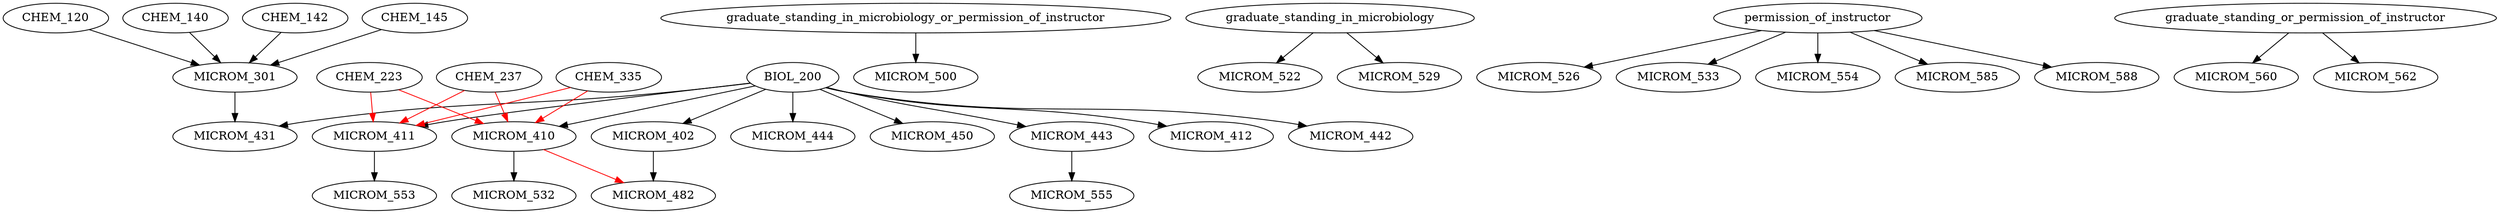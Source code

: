 digraph G {
    edge [color=black];
    CHEM_120 -> MICROM_301;
    CHEM_140 -> MICROM_301;
    CHEM_142 -> MICROM_301;
    CHEM_145 -> MICROM_301;
    edge [color=black];
    BIOL_200 -> MICROM_402;
    edge [color=black];
    BIOL_200 -> MICROM_410;
    edge [color=red];
    CHEM_223 -> MICROM_410;
    CHEM_237 -> MICROM_410;
    CHEM_335 -> MICROM_410;
    edge [color=black];
    BIOL_200 -> MICROM_411;
    edge [color=red];
    CHEM_223 -> MICROM_411;
    CHEM_237 -> MICROM_411;
    CHEM_335 -> MICROM_411;
    edge [color=black];
    BIOL_200 -> MICROM_412;
    edge [color=black];
    BIOL_200 -> MICROM_431;
    MICROM_301 -> MICROM_431;
    edge [color=black];
    BIOL_200 -> MICROM_442;
    edge [color=black];
    BIOL_200 -> MICROM_443;
    edge [color=black];
    BIOL_200 -> MICROM_444;
    edge [color=black];
    BIOL_200 -> MICROM_450;
    edge [color=black];
    MICROM_402 -> MICROM_482;
    edge [color=red];
    MICROM_410 -> MICROM_482;
    edge [color=black];
    graduate_standing_in_microbiology_or_permission_of_instructor -> MICROM_500;
    edge [color=black];
    graduate_standing_in_microbiology -> MICROM_522;
    edge [color=black];
    permission_of_instructor -> MICROM_526;
    edge [color=black];
    graduate_standing_in_microbiology -> MICROM_529;
    edge [color=black];
    MICROM_410 -> MICROM_532;
    edge [color=black];
    permission_of_instructor -> MICROM_533;
    edge [color=black];
    MICROM_411 -> MICROM_553;
    edge [color=black];
    permission_of_instructor -> MICROM_554;
    edge [color=black];
    MICROM_443 -> MICROM_555;
    edge [color=black];
    graduate_standing_or_permission_of_instructor -> MICROM_560;
    edge [color=black];
    graduate_standing_or_permission_of_instructor -> MICROM_562;
    edge [color=black];
    permission_of_instructor -> MICROM_585;
    edge [color=black];
    permission_of_instructor -> MICROM_588;
}
